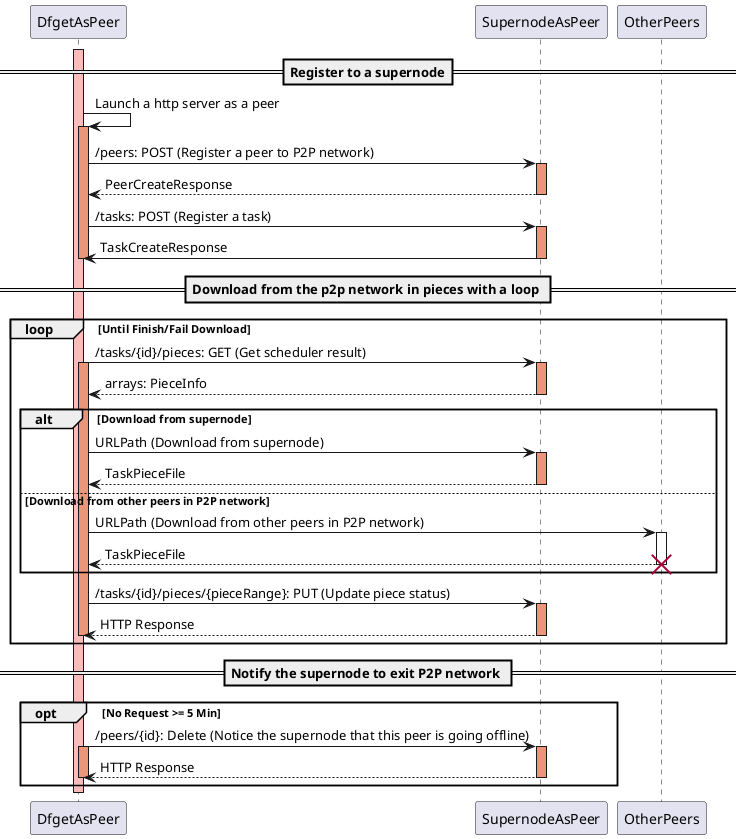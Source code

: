 @startuml
== Register to a supernode==
activate DfgetAsPeer #FFBBBB
DfgetAsPeer -> DfgetAsPeer: Launch a http server as a peer

activate DfgetAsPeer #DarkSalmon
DfgetAsPeer -> SupernodeAsPeer: /peers: POST (Register a peer to P2P network)
activate SupernodeAsPeer #DarkSalmon
SupernodeAsPeer --> DfgetAsPeer: PeerCreateResponse
deactivate SupernodeAsPeer

DfgetAsPeer -> SupernodeAsPeer: /tasks: POST (Register a task)
activate SupernodeAsPeer #DarkSalmon
SupernodeAsPeer -> DfgetAsPeer: TaskCreateResponse
deactivate SupernodeAsPeer
deactivate DfgetAsPeer

== Download from the p2p network in pieces with a loop ==
loop Until Finish/Fail Download
    
    DfgetAsPeer -> SupernodeAsPeer:  /tasks/{id}/pieces: GET (Get scheduler result)
    activate DfgetAsPeer #DarkSalmon
    activate SupernodeAsPeer #DarkSalmon
    SupernodeAsPeer --> DfgetAsPeer: arrays: PieceInfo
    deactivate SupernodeAsPeer
    
    alt Download from supernode
	DfgetAsPeer -> SupernodeAsPeer: URLPath (Download from supernode)
        activate SupernodeAsPeer #DarkSalmon
	SupernodeAsPeer --> DfgetAsPeer: TaskPieceFile
        deactivate SupernodeAsPeer
    else Download from other peers in P2P network
	DfgetAsPeer -> OtherPeers: URLPath (Download from other peers in P2P network)
	activate OtherPeers
	OtherPeers --> DfgetAsPeer: TaskPieceFile
	deactivate OtherPeers
	destroy OtherPeers
    end
    
    DfgetAsPeer -> SupernodeAsPeer:  /tasks/{id}/pieces/{pieceRange}: PUT (Update piece status)
    activate SupernodeAsPeer #DarkSalmon
    SupernodeAsPeer --> DfgetAsPeer: HTTP Response
    deactivate DfgetAsPeer
    deactivate SupernodeAsPeer
end

== Notify the supernode to exit P2P network ==
opt No Request >= 5 Min
    DfgetAsPeer -> SupernodeAsPeer:  /peers/{id}: Delete (Notice the supernode that this peer is going offline)
    activate DfgetAsPeer #DarkSalmon
    activate SupernodeAsPeer #DarkSalmon
    SupernodeAsPeer --> DfgetAsPeer: HTTP Response
    deactivate SupernodeAsPeer
    deactivate DfgetAsPeer
end

deactivate DfgetAsPeer
@enduml